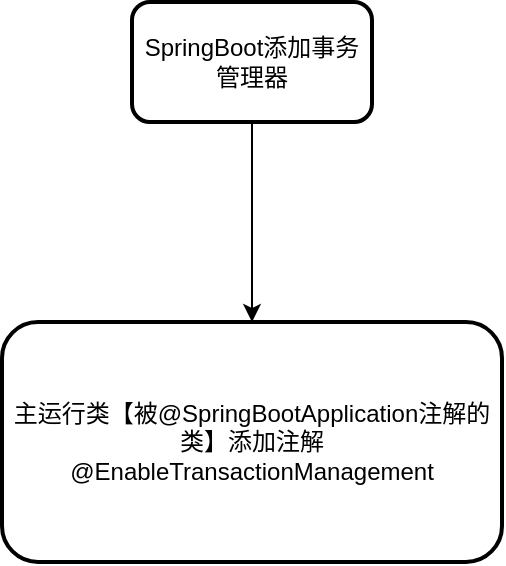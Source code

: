 <mxfile version="15.7.3" type="device"><diagram id="Wk4zZQ7wnkKNB9seRDtu" name="第 1 页"><mxGraphModel dx="1209" dy="745" grid="1" gridSize="10" guides="1" tooltips="1" connect="1" arrows="1" fold="1" page="1" pageScale="1" pageWidth="827" pageHeight="1169" math="0" shadow="0"><root><mxCell id="0"/><mxCell id="1" parent="0"/><mxCell id="8hpe9qTfB8-NIAka6sMa-3" style="edgeStyle=orthogonalEdgeStyle;rounded=0;orthogonalLoop=1;jettySize=auto;html=1;" edge="1" parent="1" source="8hpe9qTfB8-NIAka6sMa-1" target="8hpe9qTfB8-NIAka6sMa-2"><mxGeometry relative="1" as="geometry"/></mxCell><mxCell id="8hpe9qTfB8-NIAka6sMa-2" value="主运行类【被@SpringBootApplication注解的类】添加注解&lt;span&gt;@EnableTransactionManagement&lt;/span&gt;" style="rounded=1;whiteSpace=wrap;html=1;strokeWidth=2;" vertex="1" parent="1"><mxGeometry x="85" y="290" width="250" height="120" as="geometry"/></mxCell><mxCell id="8hpe9qTfB8-NIAka6sMa-1" value="SpringBoot添加事务管理器" style="rounded=1;whiteSpace=wrap;html=1;strokeWidth=2;" vertex="1" parent="1"><mxGeometry x="150" y="130" width="120" height="60" as="geometry"/></mxCell></root></mxGraphModel></diagram></mxfile>